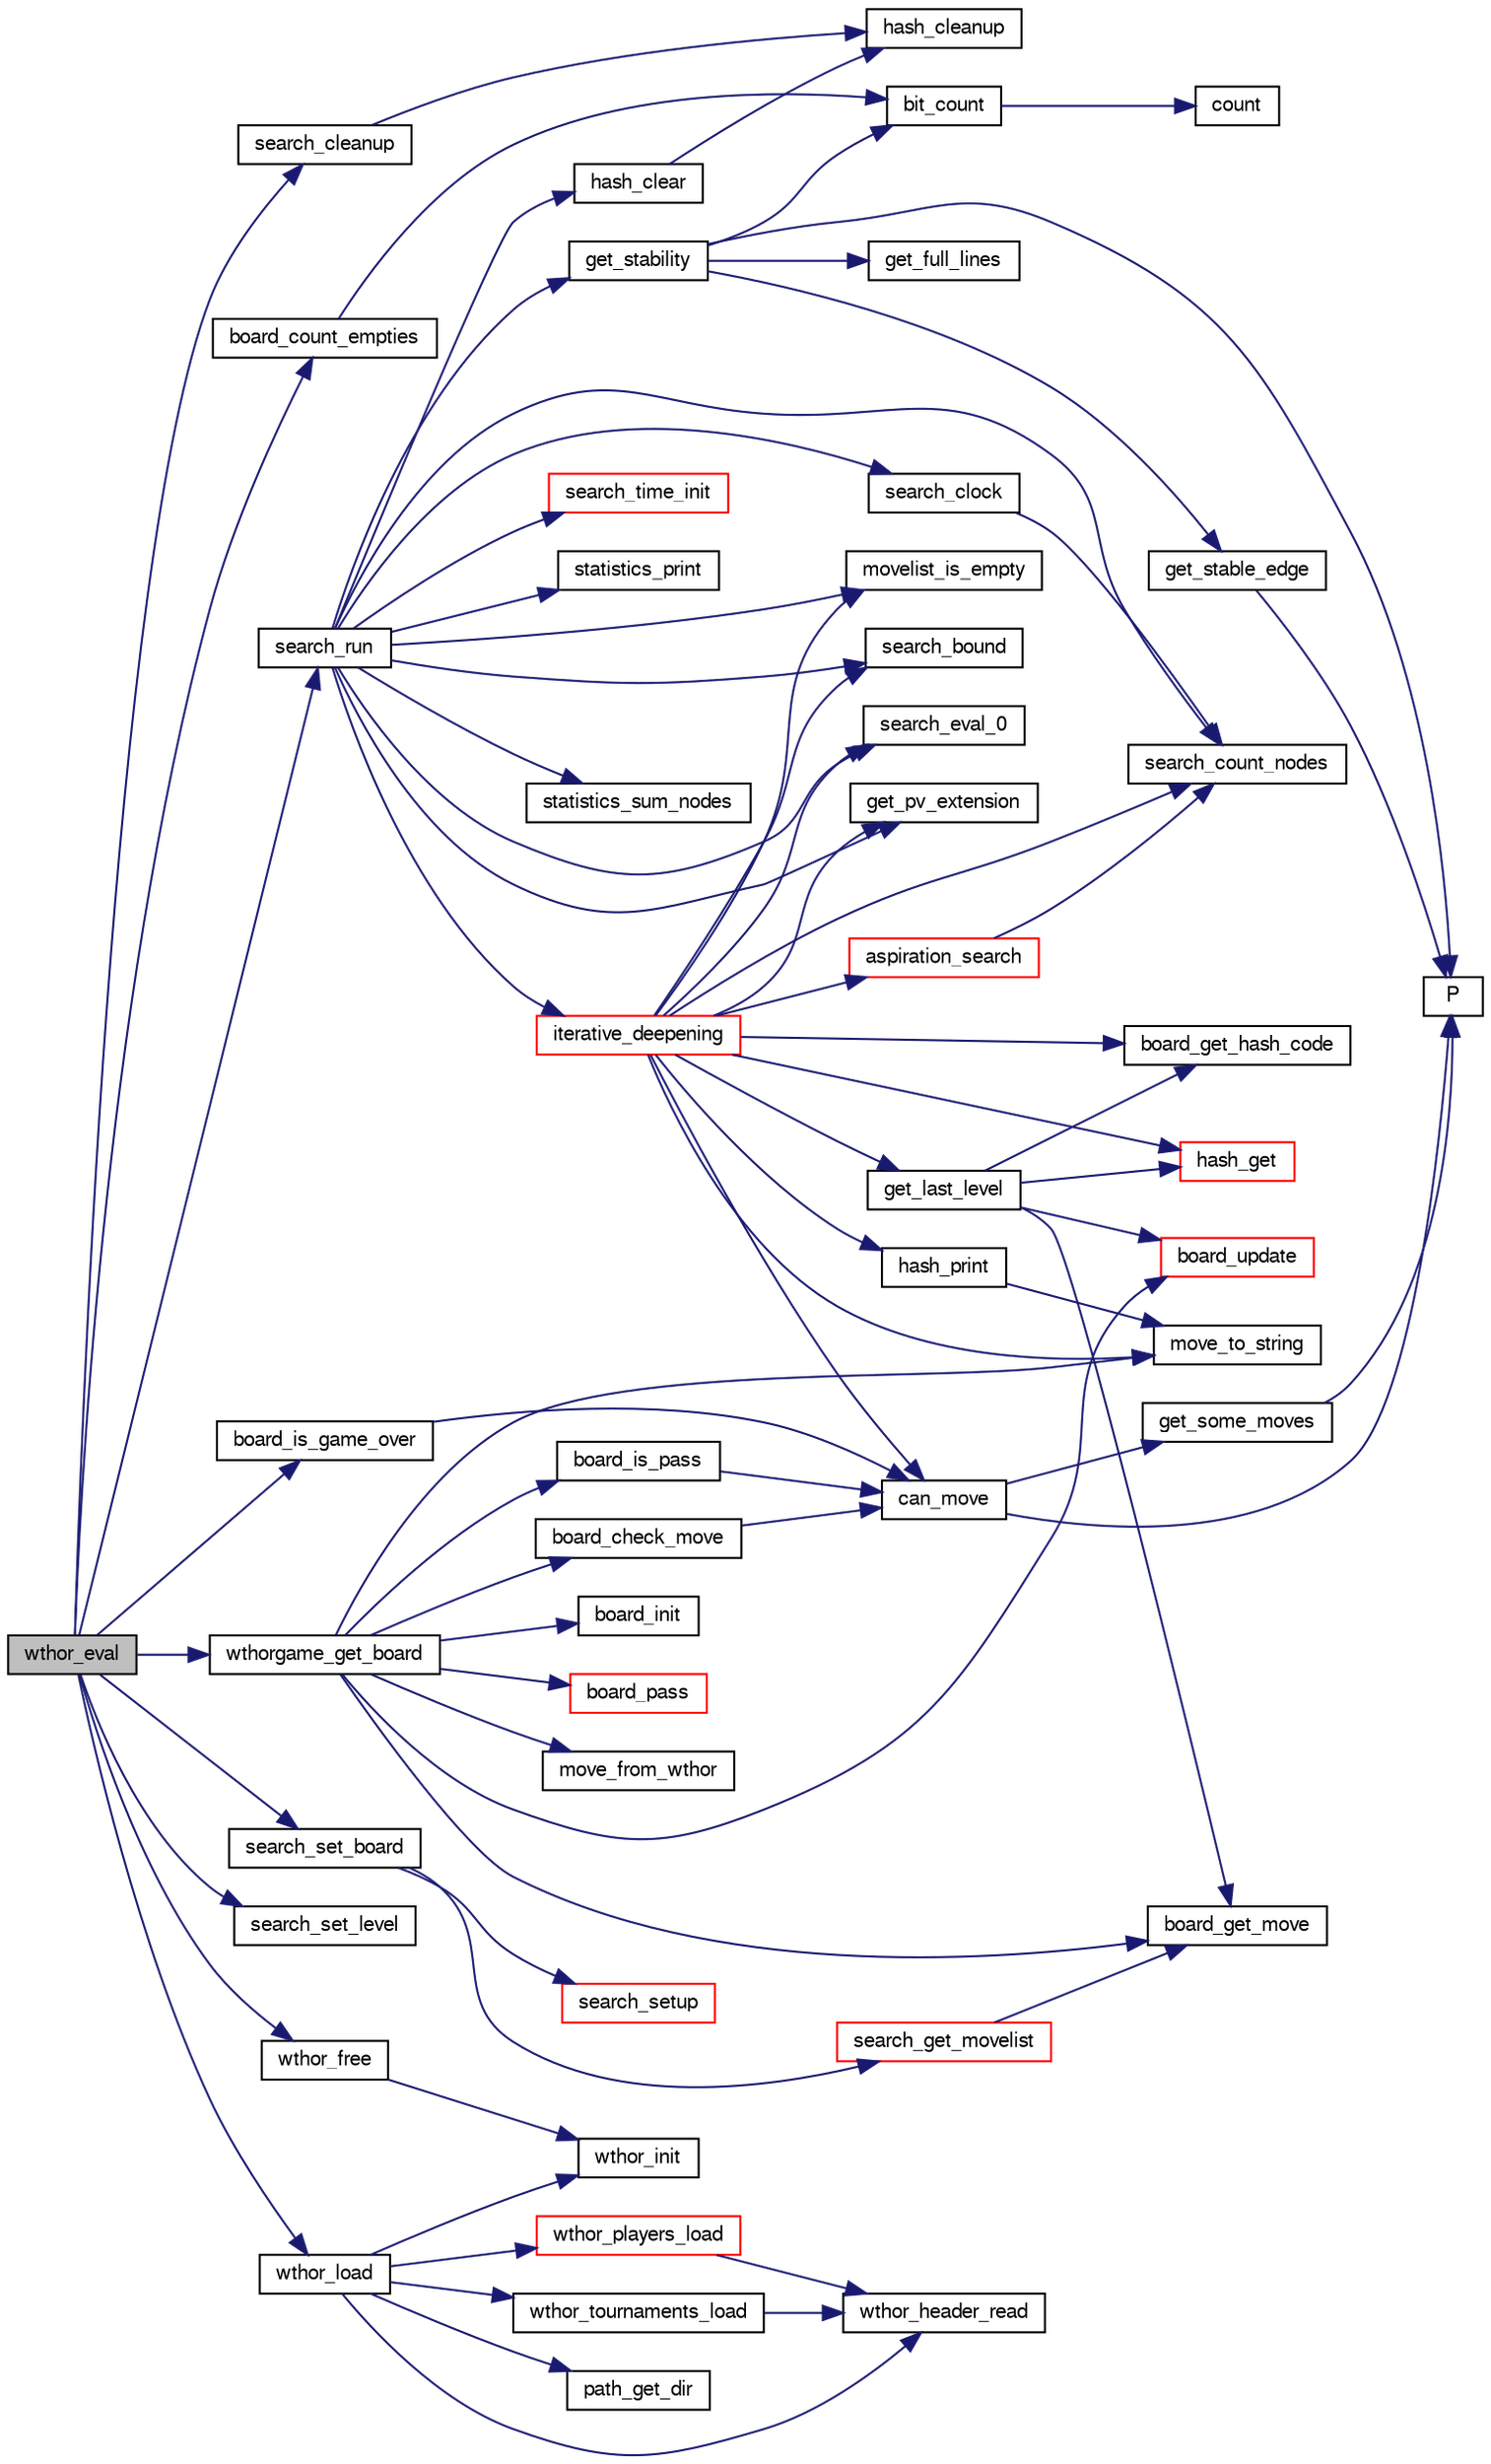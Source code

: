 digraph "wthor_eval"
{
 // LATEX_PDF_SIZE
  bgcolor="transparent";
  edge [fontname="FreeSans",fontsize="10",labelfontname="FreeSans",labelfontsize="10"];
  node [fontname="FreeSans",fontsize="10",shape=record];
  rankdir="LR";
  Node1 [label="wthor_eval",height=0.2,width=0.4,color="black", fillcolor="grey75", style="filled", fontcolor="black",tooltip="Test Eval with a wthor base."];
  Node1 -> Node2 [color="midnightblue",fontsize="10",style="solid",fontname="FreeSans"];
  Node2 [label="board_count_empties",height=0.2,width=0.4,color="black",URL="$board_8c.html#a35de0f1560f069cd442105c319df2c15",tooltip="Check if the game is over."];
  Node2 -> Node3 [color="midnightblue",fontsize="10",style="solid",fontname="FreeSans"];
  Node3 [label="bit_count",height=0.2,width=0.4,color="black",URL="$bit_8c.html#a830fec0a90989da1f1900ff609b92167",tooltip="Count the number of bits set to one in an unsigned long long."];
  Node3 -> Node4 [color="midnightblue",fontsize="10",style="solid",fontname="FreeSans"];
  Node4 [label="count",height=0.2,width=0.4,color="black",URL="$generate__flip_8c.html#a1a1d6a2cdbded5c35040f6555e948770",tooltip=" "];
  Node1 -> Node5 [color="midnightblue",fontsize="10",style="solid",fontname="FreeSans"];
  Node5 [label="board_is_game_over",height=0.2,width=0.4,color="black",URL="$board_8c.html#a121c1b2912c0f5d559fe85c8ab70f061",tooltip="Check if the game is over."];
  Node5 -> Node6 [color="midnightblue",fontsize="10",style="solid",fontname="FreeSans"];
  Node6 [label="can_move",height=0.2,width=0.4,color="black",URL="$board_8c.html#ae1a532d6eaa0e55357d0f4b9cd659b88",tooltip="Check if a player can move."];
  Node6 -> Node7 [color="midnightblue",fontsize="10",style="solid",fontname="FreeSans"];
  Node7 [label="get_some_moves",height=0.2,width=0.4,color="black",URL="$board_8c.html#a5db071e3e4d26a0b7d6425bb6333dd7f",tooltip="Get a part of the moves."];
  Node7 -> Node8 [color="midnightblue",fontsize="10",style="solid",fontname="FreeSans"];
  Node8 [label="P",height=0.2,width=0.4,color="black",URL="$generate__flip_8c.html#a11481f01e169aee1117c83a352c22222",tooltip=" "];
  Node6 -> Node8 [color="midnightblue",fontsize="10",style="solid",fontname="FreeSans"];
  Node1 -> Node9 [color="midnightblue",fontsize="10",style="solid",fontname="FreeSans"];
  Node9 [label="search_cleanup",height=0.2,width=0.4,color="black",URL="$search_8c.html#a7b93f77633c01068248bd9072013981a",tooltip="Clean-up some search data."];
  Node9 -> Node10 [color="midnightblue",fontsize="10",style="solid",fontname="FreeSans"];
  Node10 [label="hash_cleanup",height=0.2,width=0.4,color="black",URL="$hash-lock-free_8c.html#aab69792f6f434c8466eca07c469850f1",tooltip="Clear the hashtable."];
  Node1 -> Node11 [color="midnightblue",fontsize="10",style="solid",fontname="FreeSans"];
  Node11 [label="search_run",height=0.2,width=0.4,color="black",URL="$root_8c.html#ae8b727693fc7a90e504bd8abec158c84",tooltip="Search the bestmove of a given board."];
  Node11 -> Node12 [color="midnightblue",fontsize="10",style="solid",fontname="FreeSans"];
  Node12 [label="get_pv_extension",height=0.2,width=0.4,color="black",URL="$search_8c.html#a7859966133ce35e30a9ffd76093ca1c7",tooltip="Compute the pv_extension."];
  Node11 -> Node13 [color="midnightblue",fontsize="10",style="solid",fontname="FreeSans"];
  Node13 [label="get_stability",height=0.2,width=0.4,color="black",URL="$board_8c.html#a60e2b7416c26d30fd43e091c954d43b8",tooltip="Estimate the stability."];
  Node13 -> Node3 [color="midnightblue",fontsize="10",style="solid",fontname="FreeSans"];
  Node13 -> Node14 [color="midnightblue",fontsize="10",style="solid",fontname="FreeSans"];
  Node14 [label="get_full_lines",height=0.2,width=0.4,color="black",URL="$board_8c.html#a95361f5ad60bdcee3139f74bf3f111b7",tooltip="Get full lines."];
  Node13 -> Node15 [color="midnightblue",fontsize="10",style="solid",fontname="FreeSans"];
  Node15 [label="get_stable_edge",height=0.2,width=0.4,color="black",URL="$board_8c.html#a2d71c0e083142ec8316c0df0b2e83e42",tooltip="Get stable edge."];
  Node15 -> Node8 [color="midnightblue",fontsize="10",style="solid",fontname="FreeSans"];
  Node13 -> Node8 [color="midnightblue",fontsize="10",style="solid",fontname="FreeSans"];
  Node11 -> Node16 [color="midnightblue",fontsize="10",style="solid",fontname="FreeSans"];
  Node16 [label="hash_clear",height=0.2,width=0.4,color="black",URL="$hash-lock-free_8c.html#a8e816e06f47bd2f37528bef5ae64cf8d",tooltip="Clear the hashtable."];
  Node16 -> Node10 [color="midnightblue",fontsize="10",style="solid",fontname="FreeSans"];
  Node11 -> Node17 [color="midnightblue",fontsize="10",style="solid",fontname="FreeSans"];
  Node17 [label="iterative_deepening",height=0.2,width=0.4,color="red",URL="$root_8c.html#a0e77250a21e5f5d70917a5356c22f5f3",tooltip="Iterative deepening."];
  Node17 -> Node18 [color="midnightblue",fontsize="10",style="solid",fontname="FreeSans"];
  Node18 [label="aspiration_search",height=0.2,width=0.4,color="red",URL="$root_8c.html#ad7e7acc5e26be0248b45eff34678ee3b",tooltip="Aspiration window."];
  Node18 -> Node115 [color="midnightblue",fontsize="10",style="solid",fontname="FreeSans"];
  Node115 [label="search_count_nodes",height=0.2,width=0.4,color="black",URL="$search_8c.html#a66fbe49d1b42845bef2a07d0219a525c",tooltip="Return the number of nodes searched."];
  Node17 -> Node21 [color="midnightblue",fontsize="10",style="solid",fontname="FreeSans"];
  Node21 [label="board_get_hash_code",height=0.2,width=0.4,color="black",URL="$board_8c.html#a0e6cff6e714bcb714e2b9b2d7b9fbec6",tooltip="Compute a hash code."];
  Node17 -> Node6 [color="midnightblue",fontsize="10",style="solid",fontname="FreeSans"];
  Node17 -> Node153 [color="midnightblue",fontsize="10",style="solid",fontname="FreeSans"];
  Node153 [label="get_last_level",height=0.2,width=0.4,color="black",URL="$root_8c.html#a80faf8cf7370a25a3c903ba70ed1f99b",tooltip="Retrieve the last level of the search."];
  Node153 -> Node21 [color="midnightblue",fontsize="10",style="solid",fontname="FreeSans"];
  Node153 -> Node22 [color="midnightblue",fontsize="10",style="solid",fontname="FreeSans"];
  Node22 [label="board_get_move",height=0.2,width=0.4,color="black",URL="$board_8c.html#a3b5748c109770fe228ea15b562c0f113",tooltip="Compute a move."];
  Node153 -> Node23 [color="midnightblue",fontsize="10",style="solid",fontname="FreeSans"];
  Node23 [label="board_update",height=0.2,width=0.4,color="red",URL="$board_8c.html#a2d24dea46d67d71b1d9fe9f515d8d675",tooltip="Update a board."];
  Node153 -> Node30 [color="midnightblue",fontsize="10",style="solid",fontname="FreeSans"];
  Node30 [label="hash_get",height=0.2,width=0.4,color="red",URL="$hash-lock-free_8c.html#a6f54ce833279fec9ac110dcce45565ad",tooltip="Find an hash table entry according to the evaluated board hash codes."];
  Node17 -> Node12 [color="midnightblue",fontsize="10",style="solid",fontname="FreeSans"];
  Node17 -> Node30 [color="midnightblue",fontsize="10",style="solid",fontname="FreeSans"];
  Node17 -> Node154 [color="midnightblue",fontsize="10",style="solid",fontname="FreeSans"];
  Node154 [label="hash_print",height=0.2,width=0.4,color="black",URL="$hash-lock-free_8c.html#ae6d68d5b1285c0f7e6ca01891be833b4",tooltip="print HashData content."];
  Node154 -> Node36 [color="midnightblue",fontsize="10",style="solid",fontname="FreeSans"];
  Node36 [label="move_to_string",height=0.2,width=0.4,color="black",URL="$move_8c.html#a5d61a3318dc80a3171250974a921055d",tooltip="Print out a move."];
  Node17 -> Node36 [color="midnightblue",fontsize="10",style="solid",fontname="FreeSans"];
  Node17 -> Node49 [color="midnightblue",fontsize="10",style="solid",fontname="FreeSans"];
  Node49 [label="movelist_is_empty",height=0.2,width=0.4,color="black",URL="$move_8c.html#a13dc373d7c20c99db5dfbc1b70e20d15",tooltip="Check if the list is empty."];
  Node17 -> Node148 [color="midnightblue",fontsize="10",style="solid",fontname="FreeSans"];
  Node148 [label="search_bound",height=0.2,width=0.4,color="black",URL="$root_8c.html#abd96ac683822561d0ca3e2981a6585da",tooltip="bound root scores according to stable squares"];
  Node17 -> Node115 [color="midnightblue",fontsize="10",style="solid",fontname="FreeSans"];
  Node17 -> Node84 [color="midnightblue",fontsize="10",style="solid",fontname="FreeSans"];
  Node84 [label="search_eval_0",height=0.2,width=0.4,color="black",URL="$midgame_8c.html#a35172421197c3d988a7ea86009a777c9",tooltip="evaluate a midgame position with the evaluation function."];
  Node11 -> Node49 [color="midnightblue",fontsize="10",style="solid",fontname="FreeSans"];
  Node11 -> Node148 [color="midnightblue",fontsize="10",style="solid",fontname="FreeSans"];
  Node11 -> Node117 [color="midnightblue",fontsize="10",style="solid",fontname="FreeSans"];
  Node117 [label="search_clock",height=0.2,width=0.4,color="black",URL="$search_8c.html#a5710e38d5c67dd03d99307b442d00a63",tooltip="Return the time spent by the search."];
  Node117 -> Node115 [color="midnightblue",fontsize="10",style="solid",fontname="FreeSans"];
  Node11 -> Node115 [color="midnightblue",fontsize="10",style="solid",fontname="FreeSans"];
  Node11 -> Node84 [color="midnightblue",fontsize="10",style="solid",fontname="FreeSans"];
  Node11 -> Node159 [color="midnightblue",fontsize="10",style="solid",fontname="FreeSans"];
  Node159 [label="search_time_init",height=0.2,width=0.4,color="red",URL="$search_8c.html#a0338bb851c866a94b8451004068fa394",tooltip="Initialize the alloted time."];
  Node11 -> Node160 [color="midnightblue",fontsize="10",style="solid",fontname="FreeSans"];
  Node160 [label="statistics_print",height=0.2,width=0.4,color="black",URL="$stats_8c.html#af15b5cd7664fb5e595189ba085486f45",tooltip="Print statistics."];
  Node11 -> Node161 [color="midnightblue",fontsize="10",style="solid",fontname="FreeSans"];
  Node161 [label="statistics_sum_nodes",height=0.2,width=0.4,color="black",URL="$stats_8c.html#a47fa8a262b1bbac35e09be17c9edda25",tooltip="Cumulate node counts from the last search."];
  Node1 -> Node162 [color="midnightblue",fontsize="10",style="solid",fontname="FreeSans"];
  Node162 [label="search_set_board",height=0.2,width=0.4,color="black",URL="$search_8c.html#a99ecde00b1e5da1b9366b69ec1971568",tooltip="Set the board to analyze."];
  Node162 -> Node107 [color="midnightblue",fontsize="10",style="solid",fontname="FreeSans"];
  Node107 [label="search_get_movelist",height=0.2,width=0.4,color="red",URL="$search_8c.html#a507955218cafd96b85d29981f3ea6f8d",tooltip="Get a list of legal moves."];
  Node107 -> Node22 [color="midnightblue",fontsize="10",style="solid",fontname="FreeSans"];
  Node162 -> Node63 [color="midnightblue",fontsize="10",style="solid",fontname="FreeSans"];
  Node63 [label="search_setup",height=0.2,width=0.4,color="red",URL="$search_8c.html#ad93ea95428d09b19c1491ee9378ad2b3",tooltip="Set up various structure once the board has been set."];
  Node1 -> Node163 [color="midnightblue",fontsize="10",style="solid",fontname="FreeSans"];
  Node163 [label="search_set_level",height=0.2,width=0.4,color="black",URL="$search_8c.html#a06bb5a695032b0cc1d8e8ca51e231ad7",tooltip="Set the search level."];
  Node1 -> Node164 [color="midnightblue",fontsize="10",style="solid",fontname="FreeSans"];
  Node164 [label="wthor_free",height=0.2,width=0.4,color="black",URL="$base_8c.html#ab70554f79d5ee77c8e27b36ddf87d09e",tooltip="Free a wthor base."];
  Node164 -> Node165 [color="midnightblue",fontsize="10",style="solid",fontname="FreeSans"];
  Node165 [label="wthor_init",height=0.2,width=0.4,color="black",URL="$base_8c.html#a776b78ba60f8428ffc27801dfeefb099",tooltip="Initialize a Wthor base."];
  Node1 -> Node166 [color="midnightblue",fontsize="10",style="solid",fontname="FreeSans"];
  Node166 [label="wthor_load",height=0.2,width=0.4,color="black",URL="$base_8c.html#ab5264073ced593f2bba3b557e7b7d7ab",tooltip="Load a wthor base."];
  Node166 -> Node167 [color="midnightblue",fontsize="10",style="solid",fontname="FreeSans"];
  Node167 [label="path_get_dir",height=0.2,width=0.4,color="black",URL="$util_8c.html#ae80bedfb302071967da7cecb36fece4b",tooltip="Extract the directory of a file path."];
  Node166 -> Node168 [color="midnightblue",fontsize="10",style="solid",fontname="FreeSans"];
  Node168 [label="wthor_header_read",height=0.2,width=0.4,color="black",URL="$base_8c.html#aec96f83bf10c4b1c5feeb7ff72a9e1d0",tooltip="Read wthor header."];
  Node166 -> Node165 [color="midnightblue",fontsize="10",style="solid",fontname="FreeSans"];
  Node166 -> Node169 [color="midnightblue",fontsize="10",style="solid",fontname="FreeSans"];
  Node169 [label="wthor_players_load",height=0.2,width=0.4,color="red",URL="$base_8c.html#a8455f4a29eeef31454c5a3e24ce01e3b",tooltip="Load wthor players."];
  Node169 -> Node168 [color="midnightblue",fontsize="10",style="solid",fontname="FreeSans"];
  Node166 -> Node171 [color="midnightblue",fontsize="10",style="solid",fontname="FreeSans"];
  Node171 [label="wthor_tournaments_load",height=0.2,width=0.4,color="black",URL="$base_8c.html#a92e995609def4ac2616b89a4853e64b1",tooltip="Load wthor tournaments."];
  Node171 -> Node168 [color="midnightblue",fontsize="10",style="solid",fontname="FreeSans"];
  Node1 -> Node172 [color="midnightblue",fontsize="10",style="solid",fontname="FreeSans"];
  Node172 [label="wthorgame_get_board",height=0.2,width=0.4,color="black",URL="$base_8c.html#aba6e536d7bdd74d06cd2113ba6c56f02",tooltip="Get a position from a Wthor game."];
  Node172 -> Node38 [color="midnightblue",fontsize="10",style="solid",fontname="FreeSans"];
  Node38 [label="board_check_move",height=0.2,width=0.4,color="black",URL="$board_8c.html#a0461002c2a4fd95a361b6e1ee8637a65",tooltip="Check if a move is legal."];
  Node38 -> Node6 [color="midnightblue",fontsize="10",style="solid",fontname="FreeSans"];
  Node172 -> Node22 [color="midnightblue",fontsize="10",style="solid",fontname="FreeSans"];
  Node172 -> Node173 [color="midnightblue",fontsize="10",style="solid",fontname="FreeSans"];
  Node173 [label="board_init",height=0.2,width=0.4,color="black",URL="$board_8c.html#a6c63848863d9887a6b400f4bc678f31d",tooltip="Set a board to the starting position."];
  Node172 -> Node174 [color="midnightblue",fontsize="10",style="solid",fontname="FreeSans"];
  Node174 [label="board_is_pass",height=0.2,width=0.4,color="black",URL="$board_8c.html#a7bd9c47885415e0ae2aed4fb2f8cb241",tooltip="Check if current player should pass."];
  Node174 -> Node6 [color="midnightblue",fontsize="10",style="solid",fontname="FreeSans"];
  Node172 -> Node94 [color="midnightblue",fontsize="10",style="solid",fontname="FreeSans"];
  Node94 [label="board_pass",height=0.2,width=0.4,color="red",URL="$board_8c.html#ac353cc1821e12d2aeba8eefe5cf92b46",tooltip="Passing move."];
  Node172 -> Node23 [color="midnightblue",fontsize="10",style="solid",fontname="FreeSans"];
  Node172 -> Node175 [color="midnightblue",fontsize="10",style="solid",fontname="FreeSans"];
  Node175 [label="move_from_wthor",height=0.2,width=0.4,color="black",URL="$game_8c.html#afda3b84b117308a9f71348d06f946f23",tooltip="Coordinates conversion from wthor to edax."];
  Node172 -> Node36 [color="midnightblue",fontsize="10",style="solid",fontname="FreeSans"];
}
